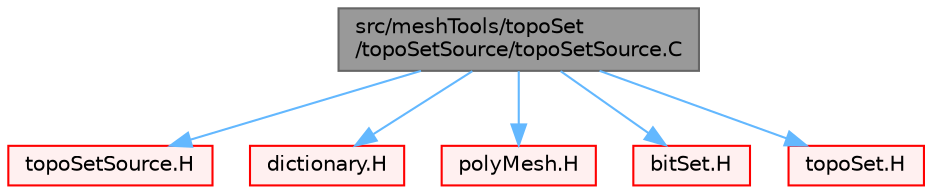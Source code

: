 digraph "src/meshTools/topoSet/topoSetSource/topoSetSource.C"
{
 // LATEX_PDF_SIZE
  bgcolor="transparent";
  edge [fontname=Helvetica,fontsize=10,labelfontname=Helvetica,labelfontsize=10];
  node [fontname=Helvetica,fontsize=10,shape=box,height=0.2,width=0.4];
  Node1 [id="Node000001",label="src/meshTools/topoSet\l/topoSetSource/topoSetSource.C",height=0.2,width=0.4,color="gray40", fillcolor="grey60", style="filled", fontcolor="black",tooltip=" "];
  Node1 -> Node2 [id="edge1_Node000001_Node000002",color="steelblue1",style="solid",tooltip=" "];
  Node2 [id="Node000002",label="topoSetSource.H",height=0.2,width=0.4,color="red", fillcolor="#FFF0F0", style="filled",URL="$topoSetSource_8H.html",tooltip=" "];
  Node1 -> Node214 [id="edge2_Node000001_Node000214",color="steelblue1",style="solid",tooltip=" "];
  Node214 [id="Node000214",label="dictionary.H",height=0.2,width=0.4,color="red", fillcolor="#FFF0F0", style="filled",URL="$dictionary_8H.html",tooltip=" "];
  Node1 -> Node227 [id="edge3_Node000001_Node000227",color="steelblue1",style="solid",tooltip=" "];
  Node227 [id="Node000227",label="polyMesh.H",height=0.2,width=0.4,color="red", fillcolor="#FFF0F0", style="filled",URL="$polyMesh_8H.html",tooltip=" "];
  Node1 -> Node156 [id="edge4_Node000001_Node000156",color="steelblue1",style="solid",tooltip=" "];
  Node156 [id="Node000156",label="bitSet.H",height=0.2,width=0.4,color="red", fillcolor="#FFF0F0", style="filled",URL="$bitSet_8H.html",tooltip=" "];
  Node1 -> Node291 [id="edge5_Node000001_Node000291",color="steelblue1",style="solid",tooltip=" "];
  Node291 [id="Node000291",label="topoSet.H",height=0.2,width=0.4,color="red", fillcolor="#FFF0F0", style="filled",URL="$topoSet_8H.html",tooltip=" "];
}
